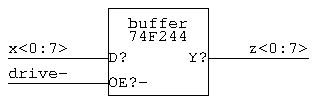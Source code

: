.PS
.nr VS \n(.v
.nr PQ \n(.f
.nr PS \n(.s
.vs 6
.ft CW
.ps 6
scale = 16/0.125
"z<0:7>" rjust above at (192,-56)
line from (128,-56) to (192,-56)
"x<0:7>" ljust above at (0,-56)
line from (0,-56) to (64,-56)
"drive-" ljust above at (0,-72)
line from (0,-72) to (64,-72)
"OE?-" ljust   at (64,-72)
"Y?" rjust   at (128,-56)
"D?" ljust   at (64,-56)
"74F244"  above at (96,-48)
"buffer"  above at (96,-40)
box ht 56 wid 64 with .nw at (64,-24)
.vs \n(VSu
.ft \n(PQ
.ps \n(PS
.PE

